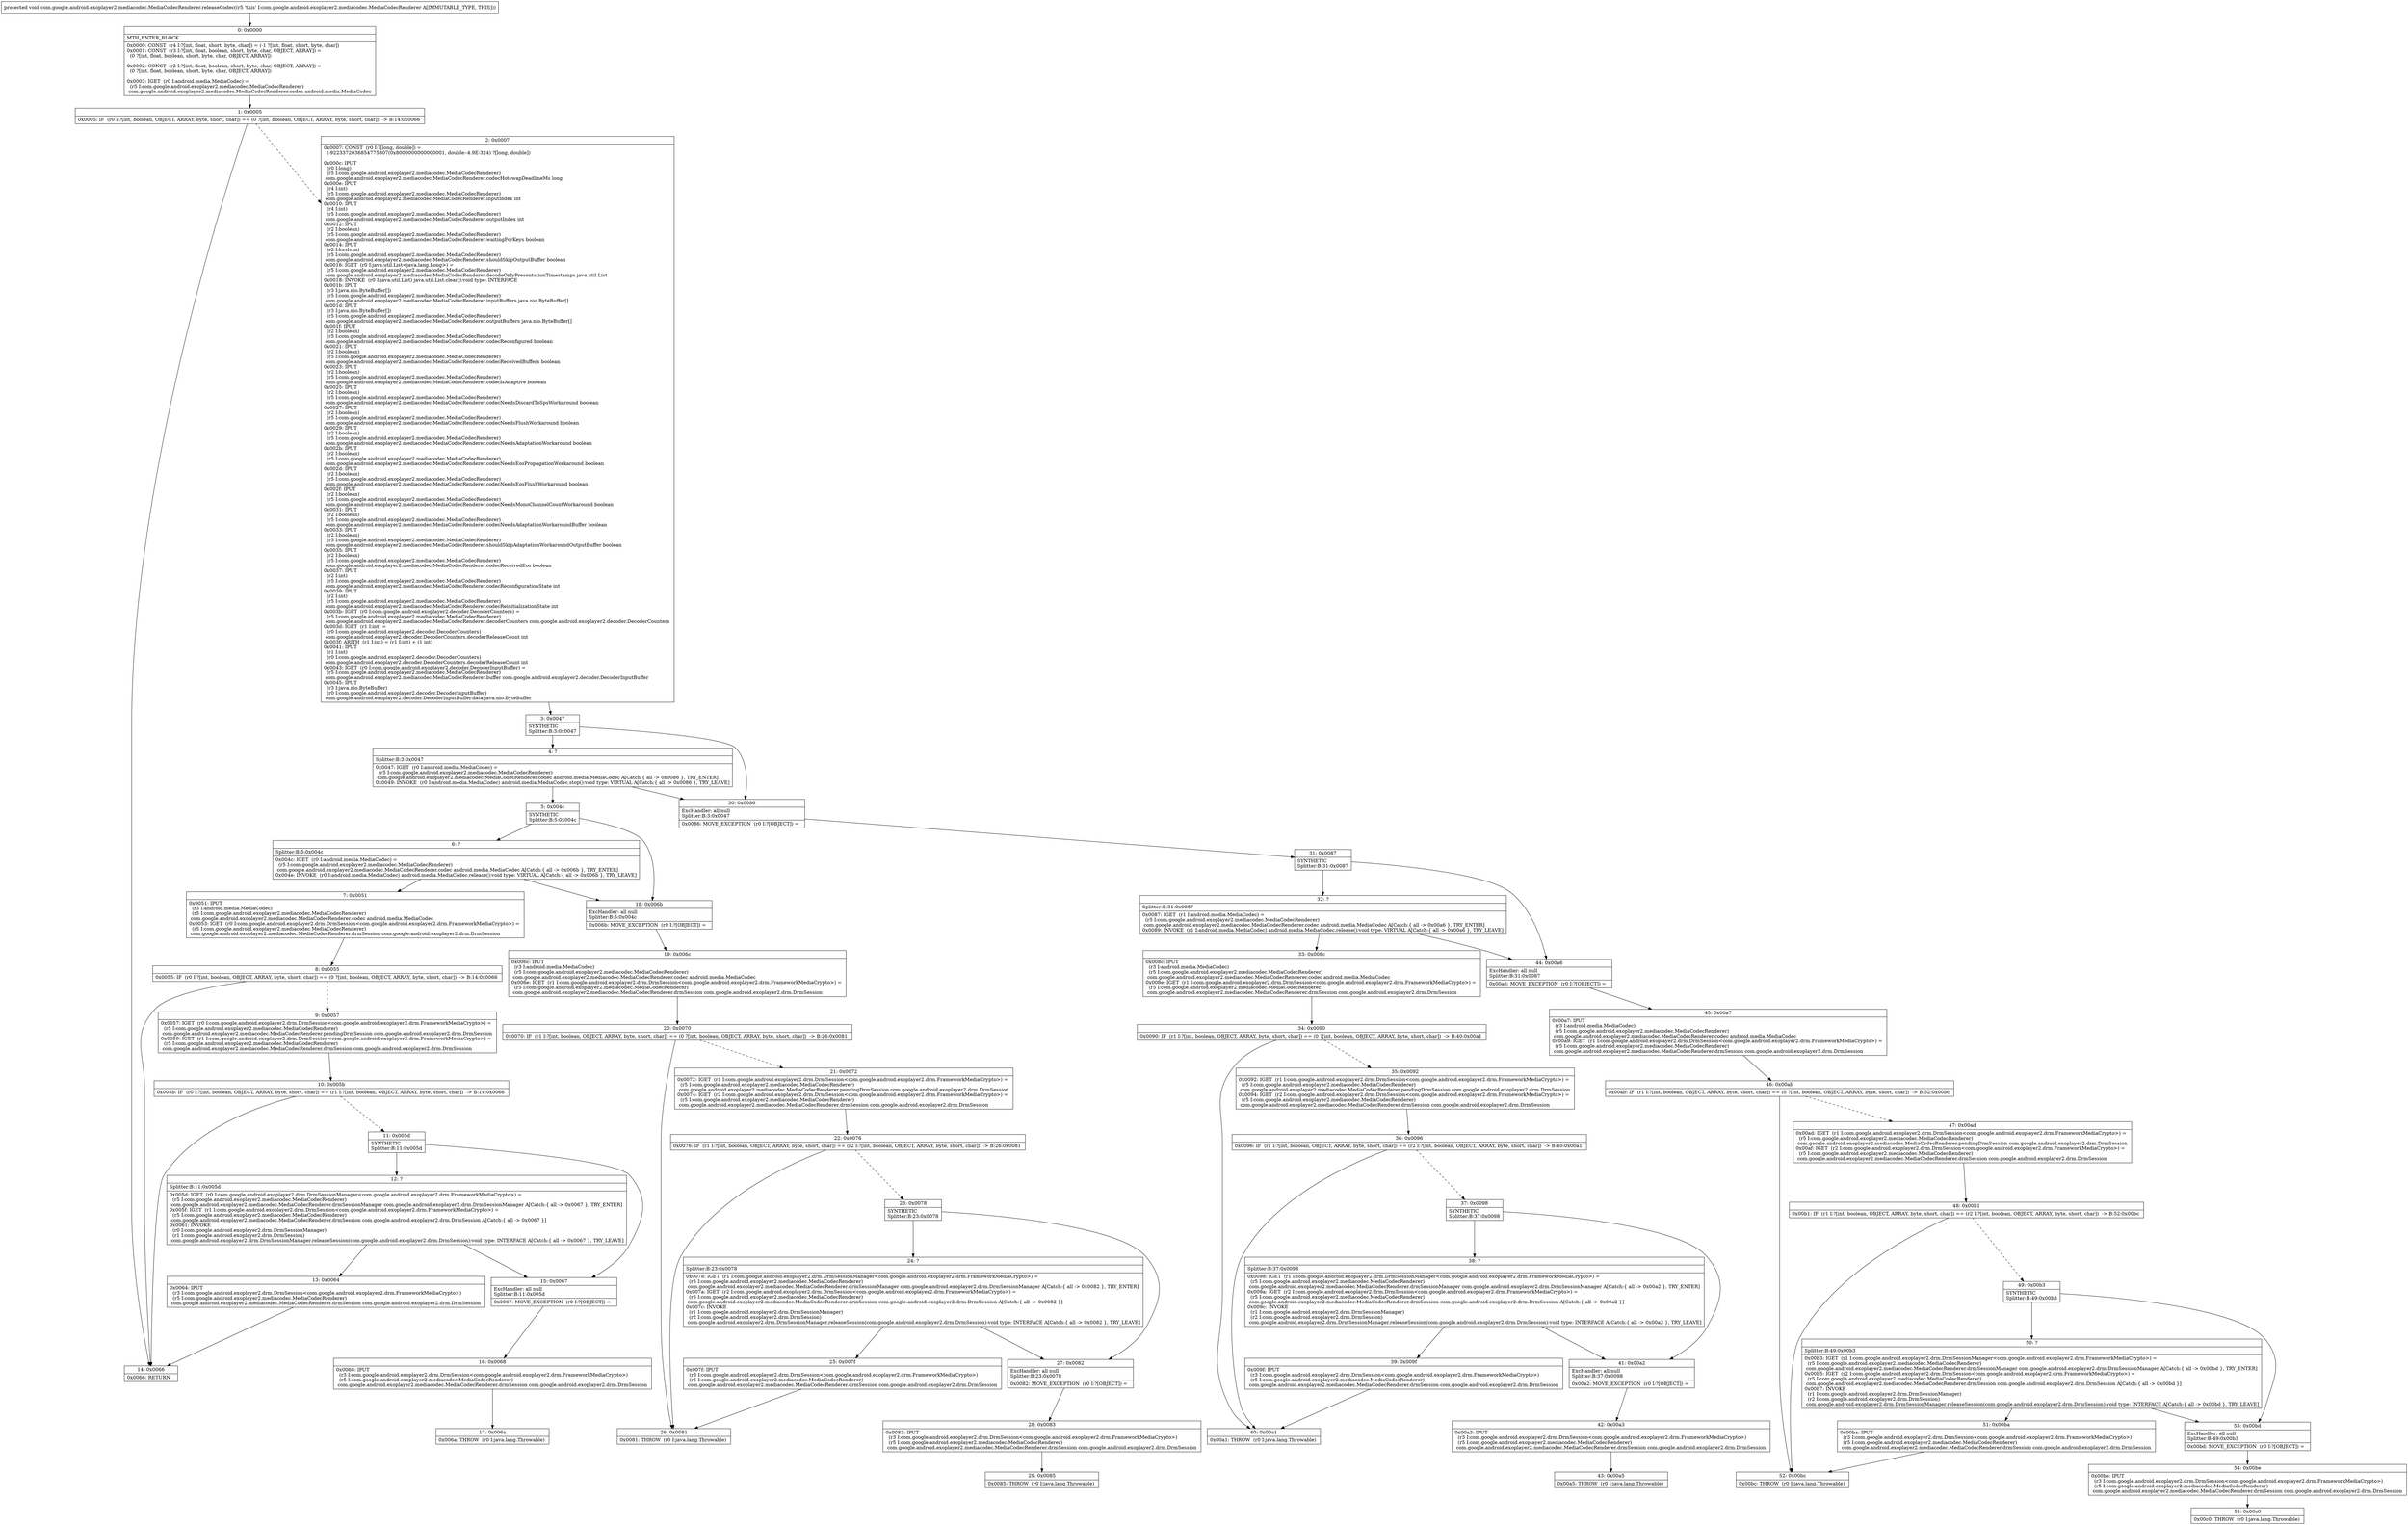 digraph "CFG forcom.google.android.exoplayer2.mediacodec.MediaCodecRenderer.releaseCodec()V" {
Node_0 [shape=record,label="{0\:\ 0x0000|MTH_ENTER_BLOCK\l|0x0000: CONST  (r4 I:?[int, float, short, byte, char]) = (\-1 ?[int, float, short, byte, char]) \l0x0001: CONST  (r3 I:?[int, float, boolean, short, byte, char, OBJECT, ARRAY]) = \l  (0 ?[int, float, boolean, short, byte, char, OBJECT, ARRAY])\l \l0x0002: CONST  (r2 I:?[int, float, boolean, short, byte, char, OBJECT, ARRAY]) = \l  (0 ?[int, float, boolean, short, byte, char, OBJECT, ARRAY])\l \l0x0003: IGET  (r0 I:android.media.MediaCodec) = \l  (r5 I:com.google.android.exoplayer2.mediacodec.MediaCodecRenderer)\l com.google.android.exoplayer2.mediacodec.MediaCodecRenderer.codec android.media.MediaCodec \l}"];
Node_1 [shape=record,label="{1\:\ 0x0005|0x0005: IF  (r0 I:?[int, boolean, OBJECT, ARRAY, byte, short, char]) == (0 ?[int, boolean, OBJECT, ARRAY, byte, short, char])  \-\> B:14:0x0066 \l}"];
Node_2 [shape=record,label="{2\:\ 0x0007|0x0007: CONST  (r0 I:?[long, double]) = \l  (\-9223372036854775807(0x8000000000000001, double:\-4.9E\-324) ?[long, double])\l \l0x000c: IPUT  \l  (r0 I:long)\l  (r5 I:com.google.android.exoplayer2.mediacodec.MediaCodecRenderer)\l com.google.android.exoplayer2.mediacodec.MediaCodecRenderer.codecHotswapDeadlineMs long \l0x000e: IPUT  \l  (r4 I:int)\l  (r5 I:com.google.android.exoplayer2.mediacodec.MediaCodecRenderer)\l com.google.android.exoplayer2.mediacodec.MediaCodecRenderer.inputIndex int \l0x0010: IPUT  \l  (r4 I:int)\l  (r5 I:com.google.android.exoplayer2.mediacodec.MediaCodecRenderer)\l com.google.android.exoplayer2.mediacodec.MediaCodecRenderer.outputIndex int \l0x0012: IPUT  \l  (r2 I:boolean)\l  (r5 I:com.google.android.exoplayer2.mediacodec.MediaCodecRenderer)\l com.google.android.exoplayer2.mediacodec.MediaCodecRenderer.waitingForKeys boolean \l0x0014: IPUT  \l  (r2 I:boolean)\l  (r5 I:com.google.android.exoplayer2.mediacodec.MediaCodecRenderer)\l com.google.android.exoplayer2.mediacodec.MediaCodecRenderer.shouldSkipOutputBuffer boolean \l0x0016: IGET  (r0 I:java.util.List\<java.lang.Long\>) = \l  (r5 I:com.google.android.exoplayer2.mediacodec.MediaCodecRenderer)\l com.google.android.exoplayer2.mediacodec.MediaCodecRenderer.decodeOnlyPresentationTimestamps java.util.List \l0x0018: INVOKE  (r0 I:java.util.List) java.util.List.clear():void type: INTERFACE \l0x001b: IPUT  \l  (r3 I:java.nio.ByteBuffer[])\l  (r5 I:com.google.android.exoplayer2.mediacodec.MediaCodecRenderer)\l com.google.android.exoplayer2.mediacodec.MediaCodecRenderer.inputBuffers java.nio.ByteBuffer[] \l0x001d: IPUT  \l  (r3 I:java.nio.ByteBuffer[])\l  (r5 I:com.google.android.exoplayer2.mediacodec.MediaCodecRenderer)\l com.google.android.exoplayer2.mediacodec.MediaCodecRenderer.outputBuffers java.nio.ByteBuffer[] \l0x001f: IPUT  \l  (r2 I:boolean)\l  (r5 I:com.google.android.exoplayer2.mediacodec.MediaCodecRenderer)\l com.google.android.exoplayer2.mediacodec.MediaCodecRenderer.codecReconfigured boolean \l0x0021: IPUT  \l  (r2 I:boolean)\l  (r5 I:com.google.android.exoplayer2.mediacodec.MediaCodecRenderer)\l com.google.android.exoplayer2.mediacodec.MediaCodecRenderer.codecReceivedBuffers boolean \l0x0023: IPUT  \l  (r2 I:boolean)\l  (r5 I:com.google.android.exoplayer2.mediacodec.MediaCodecRenderer)\l com.google.android.exoplayer2.mediacodec.MediaCodecRenderer.codecIsAdaptive boolean \l0x0025: IPUT  \l  (r2 I:boolean)\l  (r5 I:com.google.android.exoplayer2.mediacodec.MediaCodecRenderer)\l com.google.android.exoplayer2.mediacodec.MediaCodecRenderer.codecNeedsDiscardToSpsWorkaround boolean \l0x0027: IPUT  \l  (r2 I:boolean)\l  (r5 I:com.google.android.exoplayer2.mediacodec.MediaCodecRenderer)\l com.google.android.exoplayer2.mediacodec.MediaCodecRenderer.codecNeedsFlushWorkaround boolean \l0x0029: IPUT  \l  (r2 I:boolean)\l  (r5 I:com.google.android.exoplayer2.mediacodec.MediaCodecRenderer)\l com.google.android.exoplayer2.mediacodec.MediaCodecRenderer.codecNeedsAdaptationWorkaround boolean \l0x002b: IPUT  \l  (r2 I:boolean)\l  (r5 I:com.google.android.exoplayer2.mediacodec.MediaCodecRenderer)\l com.google.android.exoplayer2.mediacodec.MediaCodecRenderer.codecNeedsEosPropagationWorkaround boolean \l0x002d: IPUT  \l  (r2 I:boolean)\l  (r5 I:com.google.android.exoplayer2.mediacodec.MediaCodecRenderer)\l com.google.android.exoplayer2.mediacodec.MediaCodecRenderer.codecNeedsEosFlushWorkaround boolean \l0x002f: IPUT  \l  (r2 I:boolean)\l  (r5 I:com.google.android.exoplayer2.mediacodec.MediaCodecRenderer)\l com.google.android.exoplayer2.mediacodec.MediaCodecRenderer.codecNeedsMonoChannelCountWorkaround boolean \l0x0031: IPUT  \l  (r2 I:boolean)\l  (r5 I:com.google.android.exoplayer2.mediacodec.MediaCodecRenderer)\l com.google.android.exoplayer2.mediacodec.MediaCodecRenderer.codecNeedsAdaptationWorkaroundBuffer boolean \l0x0033: IPUT  \l  (r2 I:boolean)\l  (r5 I:com.google.android.exoplayer2.mediacodec.MediaCodecRenderer)\l com.google.android.exoplayer2.mediacodec.MediaCodecRenderer.shouldSkipAdaptationWorkaroundOutputBuffer boolean \l0x0035: IPUT  \l  (r2 I:boolean)\l  (r5 I:com.google.android.exoplayer2.mediacodec.MediaCodecRenderer)\l com.google.android.exoplayer2.mediacodec.MediaCodecRenderer.codecReceivedEos boolean \l0x0037: IPUT  \l  (r2 I:int)\l  (r5 I:com.google.android.exoplayer2.mediacodec.MediaCodecRenderer)\l com.google.android.exoplayer2.mediacodec.MediaCodecRenderer.codecReconfigurationState int \l0x0039: IPUT  \l  (r2 I:int)\l  (r5 I:com.google.android.exoplayer2.mediacodec.MediaCodecRenderer)\l com.google.android.exoplayer2.mediacodec.MediaCodecRenderer.codecReinitializationState int \l0x003b: IGET  (r0 I:com.google.android.exoplayer2.decoder.DecoderCounters) = \l  (r5 I:com.google.android.exoplayer2.mediacodec.MediaCodecRenderer)\l com.google.android.exoplayer2.mediacodec.MediaCodecRenderer.decoderCounters com.google.android.exoplayer2.decoder.DecoderCounters \l0x003d: IGET  (r1 I:int) = \l  (r0 I:com.google.android.exoplayer2.decoder.DecoderCounters)\l com.google.android.exoplayer2.decoder.DecoderCounters.decoderReleaseCount int \l0x003f: ARITH  (r1 I:int) = (r1 I:int) + (1 int) \l0x0041: IPUT  \l  (r1 I:int)\l  (r0 I:com.google.android.exoplayer2.decoder.DecoderCounters)\l com.google.android.exoplayer2.decoder.DecoderCounters.decoderReleaseCount int \l0x0043: IGET  (r0 I:com.google.android.exoplayer2.decoder.DecoderInputBuffer) = \l  (r5 I:com.google.android.exoplayer2.mediacodec.MediaCodecRenderer)\l com.google.android.exoplayer2.mediacodec.MediaCodecRenderer.buffer com.google.android.exoplayer2.decoder.DecoderInputBuffer \l0x0045: IPUT  \l  (r3 I:java.nio.ByteBuffer)\l  (r0 I:com.google.android.exoplayer2.decoder.DecoderInputBuffer)\l com.google.android.exoplayer2.decoder.DecoderInputBuffer.data java.nio.ByteBuffer \l}"];
Node_3 [shape=record,label="{3\:\ 0x0047|SYNTHETIC\lSplitter:B:3:0x0047\l}"];
Node_4 [shape=record,label="{4\:\ ?|Splitter:B:3:0x0047\l|0x0047: IGET  (r0 I:android.media.MediaCodec) = \l  (r5 I:com.google.android.exoplayer2.mediacodec.MediaCodecRenderer)\l com.google.android.exoplayer2.mediacodec.MediaCodecRenderer.codec android.media.MediaCodec A[Catch:\{ all \-\> 0x0086 \}, TRY_ENTER]\l0x0049: INVOKE  (r0 I:android.media.MediaCodec) android.media.MediaCodec.stop():void type: VIRTUAL A[Catch:\{ all \-\> 0x0086 \}, TRY_LEAVE]\l}"];
Node_5 [shape=record,label="{5\:\ 0x004c|SYNTHETIC\lSplitter:B:5:0x004c\l}"];
Node_6 [shape=record,label="{6\:\ ?|Splitter:B:5:0x004c\l|0x004c: IGET  (r0 I:android.media.MediaCodec) = \l  (r5 I:com.google.android.exoplayer2.mediacodec.MediaCodecRenderer)\l com.google.android.exoplayer2.mediacodec.MediaCodecRenderer.codec android.media.MediaCodec A[Catch:\{ all \-\> 0x006b \}, TRY_ENTER]\l0x004e: INVOKE  (r0 I:android.media.MediaCodec) android.media.MediaCodec.release():void type: VIRTUAL A[Catch:\{ all \-\> 0x006b \}, TRY_LEAVE]\l}"];
Node_7 [shape=record,label="{7\:\ 0x0051|0x0051: IPUT  \l  (r3 I:android.media.MediaCodec)\l  (r5 I:com.google.android.exoplayer2.mediacodec.MediaCodecRenderer)\l com.google.android.exoplayer2.mediacodec.MediaCodecRenderer.codec android.media.MediaCodec \l0x0053: IGET  (r0 I:com.google.android.exoplayer2.drm.DrmSession\<com.google.android.exoplayer2.drm.FrameworkMediaCrypto\>) = \l  (r5 I:com.google.android.exoplayer2.mediacodec.MediaCodecRenderer)\l com.google.android.exoplayer2.mediacodec.MediaCodecRenderer.drmSession com.google.android.exoplayer2.drm.DrmSession \l}"];
Node_8 [shape=record,label="{8\:\ 0x0055|0x0055: IF  (r0 I:?[int, boolean, OBJECT, ARRAY, byte, short, char]) == (0 ?[int, boolean, OBJECT, ARRAY, byte, short, char])  \-\> B:14:0x0066 \l}"];
Node_9 [shape=record,label="{9\:\ 0x0057|0x0057: IGET  (r0 I:com.google.android.exoplayer2.drm.DrmSession\<com.google.android.exoplayer2.drm.FrameworkMediaCrypto\>) = \l  (r5 I:com.google.android.exoplayer2.mediacodec.MediaCodecRenderer)\l com.google.android.exoplayer2.mediacodec.MediaCodecRenderer.pendingDrmSession com.google.android.exoplayer2.drm.DrmSession \l0x0059: IGET  (r1 I:com.google.android.exoplayer2.drm.DrmSession\<com.google.android.exoplayer2.drm.FrameworkMediaCrypto\>) = \l  (r5 I:com.google.android.exoplayer2.mediacodec.MediaCodecRenderer)\l com.google.android.exoplayer2.mediacodec.MediaCodecRenderer.drmSession com.google.android.exoplayer2.drm.DrmSession \l}"];
Node_10 [shape=record,label="{10\:\ 0x005b|0x005b: IF  (r0 I:?[int, boolean, OBJECT, ARRAY, byte, short, char]) == (r1 I:?[int, boolean, OBJECT, ARRAY, byte, short, char])  \-\> B:14:0x0066 \l}"];
Node_11 [shape=record,label="{11\:\ 0x005d|SYNTHETIC\lSplitter:B:11:0x005d\l}"];
Node_12 [shape=record,label="{12\:\ ?|Splitter:B:11:0x005d\l|0x005d: IGET  (r0 I:com.google.android.exoplayer2.drm.DrmSessionManager\<com.google.android.exoplayer2.drm.FrameworkMediaCrypto\>) = \l  (r5 I:com.google.android.exoplayer2.mediacodec.MediaCodecRenderer)\l com.google.android.exoplayer2.mediacodec.MediaCodecRenderer.drmSessionManager com.google.android.exoplayer2.drm.DrmSessionManager A[Catch:\{ all \-\> 0x0067 \}, TRY_ENTER]\l0x005f: IGET  (r1 I:com.google.android.exoplayer2.drm.DrmSession\<com.google.android.exoplayer2.drm.FrameworkMediaCrypto\>) = \l  (r5 I:com.google.android.exoplayer2.mediacodec.MediaCodecRenderer)\l com.google.android.exoplayer2.mediacodec.MediaCodecRenderer.drmSession com.google.android.exoplayer2.drm.DrmSession A[Catch:\{ all \-\> 0x0067 \}]\l0x0061: INVOKE  \l  (r0 I:com.google.android.exoplayer2.drm.DrmSessionManager)\l  (r1 I:com.google.android.exoplayer2.drm.DrmSession)\l com.google.android.exoplayer2.drm.DrmSessionManager.releaseSession(com.google.android.exoplayer2.drm.DrmSession):void type: INTERFACE A[Catch:\{ all \-\> 0x0067 \}, TRY_LEAVE]\l}"];
Node_13 [shape=record,label="{13\:\ 0x0064|0x0064: IPUT  \l  (r3 I:com.google.android.exoplayer2.drm.DrmSession\<com.google.android.exoplayer2.drm.FrameworkMediaCrypto\>)\l  (r5 I:com.google.android.exoplayer2.mediacodec.MediaCodecRenderer)\l com.google.android.exoplayer2.mediacodec.MediaCodecRenderer.drmSession com.google.android.exoplayer2.drm.DrmSession \l}"];
Node_14 [shape=record,label="{14\:\ 0x0066|0x0066: RETURN   \l}"];
Node_15 [shape=record,label="{15\:\ 0x0067|ExcHandler: all null\lSplitter:B:11:0x005d\l|0x0067: MOVE_EXCEPTION  (r0 I:?[OBJECT]) =  \l}"];
Node_16 [shape=record,label="{16\:\ 0x0068|0x0068: IPUT  \l  (r3 I:com.google.android.exoplayer2.drm.DrmSession\<com.google.android.exoplayer2.drm.FrameworkMediaCrypto\>)\l  (r5 I:com.google.android.exoplayer2.mediacodec.MediaCodecRenderer)\l com.google.android.exoplayer2.mediacodec.MediaCodecRenderer.drmSession com.google.android.exoplayer2.drm.DrmSession \l}"];
Node_17 [shape=record,label="{17\:\ 0x006a|0x006a: THROW  (r0 I:java.lang.Throwable) \l}"];
Node_18 [shape=record,label="{18\:\ 0x006b|ExcHandler: all null\lSplitter:B:5:0x004c\l|0x006b: MOVE_EXCEPTION  (r0 I:?[OBJECT]) =  \l}"];
Node_19 [shape=record,label="{19\:\ 0x006c|0x006c: IPUT  \l  (r3 I:android.media.MediaCodec)\l  (r5 I:com.google.android.exoplayer2.mediacodec.MediaCodecRenderer)\l com.google.android.exoplayer2.mediacodec.MediaCodecRenderer.codec android.media.MediaCodec \l0x006e: IGET  (r1 I:com.google.android.exoplayer2.drm.DrmSession\<com.google.android.exoplayer2.drm.FrameworkMediaCrypto\>) = \l  (r5 I:com.google.android.exoplayer2.mediacodec.MediaCodecRenderer)\l com.google.android.exoplayer2.mediacodec.MediaCodecRenderer.drmSession com.google.android.exoplayer2.drm.DrmSession \l}"];
Node_20 [shape=record,label="{20\:\ 0x0070|0x0070: IF  (r1 I:?[int, boolean, OBJECT, ARRAY, byte, short, char]) == (0 ?[int, boolean, OBJECT, ARRAY, byte, short, char])  \-\> B:26:0x0081 \l}"];
Node_21 [shape=record,label="{21\:\ 0x0072|0x0072: IGET  (r1 I:com.google.android.exoplayer2.drm.DrmSession\<com.google.android.exoplayer2.drm.FrameworkMediaCrypto\>) = \l  (r5 I:com.google.android.exoplayer2.mediacodec.MediaCodecRenderer)\l com.google.android.exoplayer2.mediacodec.MediaCodecRenderer.pendingDrmSession com.google.android.exoplayer2.drm.DrmSession \l0x0074: IGET  (r2 I:com.google.android.exoplayer2.drm.DrmSession\<com.google.android.exoplayer2.drm.FrameworkMediaCrypto\>) = \l  (r5 I:com.google.android.exoplayer2.mediacodec.MediaCodecRenderer)\l com.google.android.exoplayer2.mediacodec.MediaCodecRenderer.drmSession com.google.android.exoplayer2.drm.DrmSession \l}"];
Node_22 [shape=record,label="{22\:\ 0x0076|0x0076: IF  (r1 I:?[int, boolean, OBJECT, ARRAY, byte, short, char]) == (r2 I:?[int, boolean, OBJECT, ARRAY, byte, short, char])  \-\> B:26:0x0081 \l}"];
Node_23 [shape=record,label="{23\:\ 0x0078|SYNTHETIC\lSplitter:B:23:0x0078\l}"];
Node_24 [shape=record,label="{24\:\ ?|Splitter:B:23:0x0078\l|0x0078: IGET  (r1 I:com.google.android.exoplayer2.drm.DrmSessionManager\<com.google.android.exoplayer2.drm.FrameworkMediaCrypto\>) = \l  (r5 I:com.google.android.exoplayer2.mediacodec.MediaCodecRenderer)\l com.google.android.exoplayer2.mediacodec.MediaCodecRenderer.drmSessionManager com.google.android.exoplayer2.drm.DrmSessionManager A[Catch:\{ all \-\> 0x0082 \}, TRY_ENTER]\l0x007a: IGET  (r2 I:com.google.android.exoplayer2.drm.DrmSession\<com.google.android.exoplayer2.drm.FrameworkMediaCrypto\>) = \l  (r5 I:com.google.android.exoplayer2.mediacodec.MediaCodecRenderer)\l com.google.android.exoplayer2.mediacodec.MediaCodecRenderer.drmSession com.google.android.exoplayer2.drm.DrmSession A[Catch:\{ all \-\> 0x0082 \}]\l0x007c: INVOKE  \l  (r1 I:com.google.android.exoplayer2.drm.DrmSessionManager)\l  (r2 I:com.google.android.exoplayer2.drm.DrmSession)\l com.google.android.exoplayer2.drm.DrmSessionManager.releaseSession(com.google.android.exoplayer2.drm.DrmSession):void type: INTERFACE A[Catch:\{ all \-\> 0x0082 \}, TRY_LEAVE]\l}"];
Node_25 [shape=record,label="{25\:\ 0x007f|0x007f: IPUT  \l  (r3 I:com.google.android.exoplayer2.drm.DrmSession\<com.google.android.exoplayer2.drm.FrameworkMediaCrypto\>)\l  (r5 I:com.google.android.exoplayer2.mediacodec.MediaCodecRenderer)\l com.google.android.exoplayer2.mediacodec.MediaCodecRenderer.drmSession com.google.android.exoplayer2.drm.DrmSession \l}"];
Node_26 [shape=record,label="{26\:\ 0x0081|0x0081: THROW  (r0 I:java.lang.Throwable) \l}"];
Node_27 [shape=record,label="{27\:\ 0x0082|ExcHandler: all null\lSplitter:B:23:0x0078\l|0x0082: MOVE_EXCEPTION  (r0 I:?[OBJECT]) =  \l}"];
Node_28 [shape=record,label="{28\:\ 0x0083|0x0083: IPUT  \l  (r3 I:com.google.android.exoplayer2.drm.DrmSession\<com.google.android.exoplayer2.drm.FrameworkMediaCrypto\>)\l  (r5 I:com.google.android.exoplayer2.mediacodec.MediaCodecRenderer)\l com.google.android.exoplayer2.mediacodec.MediaCodecRenderer.drmSession com.google.android.exoplayer2.drm.DrmSession \l}"];
Node_29 [shape=record,label="{29\:\ 0x0085|0x0085: THROW  (r0 I:java.lang.Throwable) \l}"];
Node_30 [shape=record,label="{30\:\ 0x0086|ExcHandler: all null\lSplitter:B:3:0x0047\l|0x0086: MOVE_EXCEPTION  (r0 I:?[OBJECT]) =  \l}"];
Node_31 [shape=record,label="{31\:\ 0x0087|SYNTHETIC\lSplitter:B:31:0x0087\l}"];
Node_32 [shape=record,label="{32\:\ ?|Splitter:B:31:0x0087\l|0x0087: IGET  (r1 I:android.media.MediaCodec) = \l  (r5 I:com.google.android.exoplayer2.mediacodec.MediaCodecRenderer)\l com.google.android.exoplayer2.mediacodec.MediaCodecRenderer.codec android.media.MediaCodec A[Catch:\{ all \-\> 0x00a6 \}, TRY_ENTER]\l0x0089: INVOKE  (r1 I:android.media.MediaCodec) android.media.MediaCodec.release():void type: VIRTUAL A[Catch:\{ all \-\> 0x00a6 \}, TRY_LEAVE]\l}"];
Node_33 [shape=record,label="{33\:\ 0x008c|0x008c: IPUT  \l  (r3 I:android.media.MediaCodec)\l  (r5 I:com.google.android.exoplayer2.mediacodec.MediaCodecRenderer)\l com.google.android.exoplayer2.mediacodec.MediaCodecRenderer.codec android.media.MediaCodec \l0x008e: IGET  (r1 I:com.google.android.exoplayer2.drm.DrmSession\<com.google.android.exoplayer2.drm.FrameworkMediaCrypto\>) = \l  (r5 I:com.google.android.exoplayer2.mediacodec.MediaCodecRenderer)\l com.google.android.exoplayer2.mediacodec.MediaCodecRenderer.drmSession com.google.android.exoplayer2.drm.DrmSession \l}"];
Node_34 [shape=record,label="{34\:\ 0x0090|0x0090: IF  (r1 I:?[int, boolean, OBJECT, ARRAY, byte, short, char]) == (0 ?[int, boolean, OBJECT, ARRAY, byte, short, char])  \-\> B:40:0x00a1 \l}"];
Node_35 [shape=record,label="{35\:\ 0x0092|0x0092: IGET  (r1 I:com.google.android.exoplayer2.drm.DrmSession\<com.google.android.exoplayer2.drm.FrameworkMediaCrypto\>) = \l  (r5 I:com.google.android.exoplayer2.mediacodec.MediaCodecRenderer)\l com.google.android.exoplayer2.mediacodec.MediaCodecRenderer.pendingDrmSession com.google.android.exoplayer2.drm.DrmSession \l0x0094: IGET  (r2 I:com.google.android.exoplayer2.drm.DrmSession\<com.google.android.exoplayer2.drm.FrameworkMediaCrypto\>) = \l  (r5 I:com.google.android.exoplayer2.mediacodec.MediaCodecRenderer)\l com.google.android.exoplayer2.mediacodec.MediaCodecRenderer.drmSession com.google.android.exoplayer2.drm.DrmSession \l}"];
Node_36 [shape=record,label="{36\:\ 0x0096|0x0096: IF  (r1 I:?[int, boolean, OBJECT, ARRAY, byte, short, char]) == (r2 I:?[int, boolean, OBJECT, ARRAY, byte, short, char])  \-\> B:40:0x00a1 \l}"];
Node_37 [shape=record,label="{37\:\ 0x0098|SYNTHETIC\lSplitter:B:37:0x0098\l}"];
Node_38 [shape=record,label="{38\:\ ?|Splitter:B:37:0x0098\l|0x0098: IGET  (r1 I:com.google.android.exoplayer2.drm.DrmSessionManager\<com.google.android.exoplayer2.drm.FrameworkMediaCrypto\>) = \l  (r5 I:com.google.android.exoplayer2.mediacodec.MediaCodecRenderer)\l com.google.android.exoplayer2.mediacodec.MediaCodecRenderer.drmSessionManager com.google.android.exoplayer2.drm.DrmSessionManager A[Catch:\{ all \-\> 0x00a2 \}, TRY_ENTER]\l0x009a: IGET  (r2 I:com.google.android.exoplayer2.drm.DrmSession\<com.google.android.exoplayer2.drm.FrameworkMediaCrypto\>) = \l  (r5 I:com.google.android.exoplayer2.mediacodec.MediaCodecRenderer)\l com.google.android.exoplayer2.mediacodec.MediaCodecRenderer.drmSession com.google.android.exoplayer2.drm.DrmSession A[Catch:\{ all \-\> 0x00a2 \}]\l0x009c: INVOKE  \l  (r1 I:com.google.android.exoplayer2.drm.DrmSessionManager)\l  (r2 I:com.google.android.exoplayer2.drm.DrmSession)\l com.google.android.exoplayer2.drm.DrmSessionManager.releaseSession(com.google.android.exoplayer2.drm.DrmSession):void type: INTERFACE A[Catch:\{ all \-\> 0x00a2 \}, TRY_LEAVE]\l}"];
Node_39 [shape=record,label="{39\:\ 0x009f|0x009f: IPUT  \l  (r3 I:com.google.android.exoplayer2.drm.DrmSession\<com.google.android.exoplayer2.drm.FrameworkMediaCrypto\>)\l  (r5 I:com.google.android.exoplayer2.mediacodec.MediaCodecRenderer)\l com.google.android.exoplayer2.mediacodec.MediaCodecRenderer.drmSession com.google.android.exoplayer2.drm.DrmSession \l}"];
Node_40 [shape=record,label="{40\:\ 0x00a1|0x00a1: THROW  (r0 I:java.lang.Throwable) \l}"];
Node_41 [shape=record,label="{41\:\ 0x00a2|ExcHandler: all null\lSplitter:B:37:0x0098\l|0x00a2: MOVE_EXCEPTION  (r0 I:?[OBJECT]) =  \l}"];
Node_42 [shape=record,label="{42\:\ 0x00a3|0x00a3: IPUT  \l  (r3 I:com.google.android.exoplayer2.drm.DrmSession\<com.google.android.exoplayer2.drm.FrameworkMediaCrypto\>)\l  (r5 I:com.google.android.exoplayer2.mediacodec.MediaCodecRenderer)\l com.google.android.exoplayer2.mediacodec.MediaCodecRenderer.drmSession com.google.android.exoplayer2.drm.DrmSession \l}"];
Node_43 [shape=record,label="{43\:\ 0x00a5|0x00a5: THROW  (r0 I:java.lang.Throwable) \l}"];
Node_44 [shape=record,label="{44\:\ 0x00a6|ExcHandler: all null\lSplitter:B:31:0x0087\l|0x00a6: MOVE_EXCEPTION  (r0 I:?[OBJECT]) =  \l}"];
Node_45 [shape=record,label="{45\:\ 0x00a7|0x00a7: IPUT  \l  (r3 I:android.media.MediaCodec)\l  (r5 I:com.google.android.exoplayer2.mediacodec.MediaCodecRenderer)\l com.google.android.exoplayer2.mediacodec.MediaCodecRenderer.codec android.media.MediaCodec \l0x00a9: IGET  (r1 I:com.google.android.exoplayer2.drm.DrmSession\<com.google.android.exoplayer2.drm.FrameworkMediaCrypto\>) = \l  (r5 I:com.google.android.exoplayer2.mediacodec.MediaCodecRenderer)\l com.google.android.exoplayer2.mediacodec.MediaCodecRenderer.drmSession com.google.android.exoplayer2.drm.DrmSession \l}"];
Node_46 [shape=record,label="{46\:\ 0x00ab|0x00ab: IF  (r1 I:?[int, boolean, OBJECT, ARRAY, byte, short, char]) == (0 ?[int, boolean, OBJECT, ARRAY, byte, short, char])  \-\> B:52:0x00bc \l}"];
Node_47 [shape=record,label="{47\:\ 0x00ad|0x00ad: IGET  (r1 I:com.google.android.exoplayer2.drm.DrmSession\<com.google.android.exoplayer2.drm.FrameworkMediaCrypto\>) = \l  (r5 I:com.google.android.exoplayer2.mediacodec.MediaCodecRenderer)\l com.google.android.exoplayer2.mediacodec.MediaCodecRenderer.pendingDrmSession com.google.android.exoplayer2.drm.DrmSession \l0x00af: IGET  (r2 I:com.google.android.exoplayer2.drm.DrmSession\<com.google.android.exoplayer2.drm.FrameworkMediaCrypto\>) = \l  (r5 I:com.google.android.exoplayer2.mediacodec.MediaCodecRenderer)\l com.google.android.exoplayer2.mediacodec.MediaCodecRenderer.drmSession com.google.android.exoplayer2.drm.DrmSession \l}"];
Node_48 [shape=record,label="{48\:\ 0x00b1|0x00b1: IF  (r1 I:?[int, boolean, OBJECT, ARRAY, byte, short, char]) == (r2 I:?[int, boolean, OBJECT, ARRAY, byte, short, char])  \-\> B:52:0x00bc \l}"];
Node_49 [shape=record,label="{49\:\ 0x00b3|SYNTHETIC\lSplitter:B:49:0x00b3\l}"];
Node_50 [shape=record,label="{50\:\ ?|Splitter:B:49:0x00b3\l|0x00b3: IGET  (r1 I:com.google.android.exoplayer2.drm.DrmSessionManager\<com.google.android.exoplayer2.drm.FrameworkMediaCrypto\>) = \l  (r5 I:com.google.android.exoplayer2.mediacodec.MediaCodecRenderer)\l com.google.android.exoplayer2.mediacodec.MediaCodecRenderer.drmSessionManager com.google.android.exoplayer2.drm.DrmSessionManager A[Catch:\{ all \-\> 0x00bd \}, TRY_ENTER]\l0x00b5: IGET  (r2 I:com.google.android.exoplayer2.drm.DrmSession\<com.google.android.exoplayer2.drm.FrameworkMediaCrypto\>) = \l  (r5 I:com.google.android.exoplayer2.mediacodec.MediaCodecRenderer)\l com.google.android.exoplayer2.mediacodec.MediaCodecRenderer.drmSession com.google.android.exoplayer2.drm.DrmSession A[Catch:\{ all \-\> 0x00bd \}]\l0x00b7: INVOKE  \l  (r1 I:com.google.android.exoplayer2.drm.DrmSessionManager)\l  (r2 I:com.google.android.exoplayer2.drm.DrmSession)\l com.google.android.exoplayer2.drm.DrmSessionManager.releaseSession(com.google.android.exoplayer2.drm.DrmSession):void type: INTERFACE A[Catch:\{ all \-\> 0x00bd \}, TRY_LEAVE]\l}"];
Node_51 [shape=record,label="{51\:\ 0x00ba|0x00ba: IPUT  \l  (r3 I:com.google.android.exoplayer2.drm.DrmSession\<com.google.android.exoplayer2.drm.FrameworkMediaCrypto\>)\l  (r5 I:com.google.android.exoplayer2.mediacodec.MediaCodecRenderer)\l com.google.android.exoplayer2.mediacodec.MediaCodecRenderer.drmSession com.google.android.exoplayer2.drm.DrmSession \l}"];
Node_52 [shape=record,label="{52\:\ 0x00bc|0x00bc: THROW  (r0 I:java.lang.Throwable) \l}"];
Node_53 [shape=record,label="{53\:\ 0x00bd|ExcHandler: all null\lSplitter:B:49:0x00b3\l|0x00bd: MOVE_EXCEPTION  (r0 I:?[OBJECT]) =  \l}"];
Node_54 [shape=record,label="{54\:\ 0x00be|0x00be: IPUT  \l  (r3 I:com.google.android.exoplayer2.drm.DrmSession\<com.google.android.exoplayer2.drm.FrameworkMediaCrypto\>)\l  (r5 I:com.google.android.exoplayer2.mediacodec.MediaCodecRenderer)\l com.google.android.exoplayer2.mediacodec.MediaCodecRenderer.drmSession com.google.android.exoplayer2.drm.DrmSession \l}"];
Node_55 [shape=record,label="{55\:\ 0x00c0|0x00c0: THROW  (r0 I:java.lang.Throwable) \l}"];
MethodNode[shape=record,label="{protected void com.google.android.exoplayer2.mediacodec.MediaCodecRenderer.releaseCodec((r5 'this' I:com.google.android.exoplayer2.mediacodec.MediaCodecRenderer A[IMMUTABLE_TYPE, THIS])) }"];
MethodNode -> Node_0;
Node_0 -> Node_1;
Node_1 -> Node_2[style=dashed];
Node_1 -> Node_14;
Node_2 -> Node_3;
Node_3 -> Node_4;
Node_3 -> Node_30;
Node_4 -> Node_5;
Node_4 -> Node_30;
Node_5 -> Node_6;
Node_5 -> Node_18;
Node_6 -> Node_7;
Node_6 -> Node_18;
Node_7 -> Node_8;
Node_8 -> Node_9[style=dashed];
Node_8 -> Node_14;
Node_9 -> Node_10;
Node_10 -> Node_11[style=dashed];
Node_10 -> Node_14;
Node_11 -> Node_12;
Node_11 -> Node_15;
Node_12 -> Node_13;
Node_12 -> Node_15;
Node_13 -> Node_14;
Node_15 -> Node_16;
Node_16 -> Node_17;
Node_18 -> Node_19;
Node_19 -> Node_20;
Node_20 -> Node_21[style=dashed];
Node_20 -> Node_26;
Node_21 -> Node_22;
Node_22 -> Node_23[style=dashed];
Node_22 -> Node_26;
Node_23 -> Node_24;
Node_23 -> Node_27;
Node_24 -> Node_25;
Node_24 -> Node_27;
Node_25 -> Node_26;
Node_27 -> Node_28;
Node_28 -> Node_29;
Node_30 -> Node_31;
Node_31 -> Node_32;
Node_31 -> Node_44;
Node_32 -> Node_33;
Node_32 -> Node_44;
Node_33 -> Node_34;
Node_34 -> Node_35[style=dashed];
Node_34 -> Node_40;
Node_35 -> Node_36;
Node_36 -> Node_37[style=dashed];
Node_36 -> Node_40;
Node_37 -> Node_38;
Node_37 -> Node_41;
Node_38 -> Node_39;
Node_38 -> Node_41;
Node_39 -> Node_40;
Node_41 -> Node_42;
Node_42 -> Node_43;
Node_44 -> Node_45;
Node_45 -> Node_46;
Node_46 -> Node_47[style=dashed];
Node_46 -> Node_52;
Node_47 -> Node_48;
Node_48 -> Node_49[style=dashed];
Node_48 -> Node_52;
Node_49 -> Node_50;
Node_49 -> Node_53;
Node_50 -> Node_51;
Node_50 -> Node_53;
Node_51 -> Node_52;
Node_53 -> Node_54;
Node_54 -> Node_55;
}

